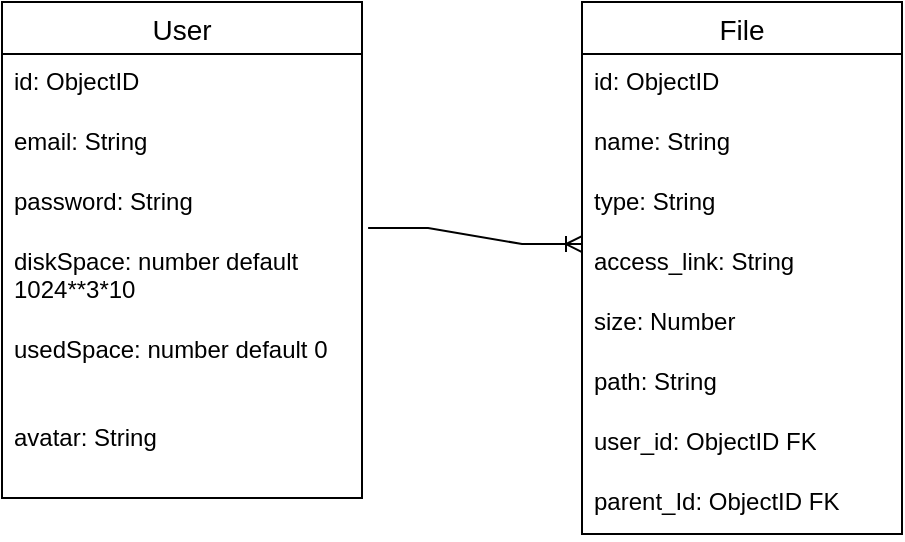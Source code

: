 <mxfile version="21.3.8" type="device">
  <diagram name="Страница 1" id="jtsjzYz751gcPq5hV8ZX">
    <mxGraphModel dx="1674" dy="806" grid="1" gridSize="10" guides="1" tooltips="1" connect="1" arrows="1" fold="1" page="1" pageScale="1" pageWidth="827" pageHeight="1169" math="0" shadow="0">
      <root>
        <mxCell id="0" />
        <mxCell id="1" parent="0" />
        <mxCell id="0ozjAAEZ4C_CavGXRtkN-1" value="User" style="swimlane;fontStyle=0;childLayout=stackLayout;horizontal=1;startSize=26;horizontalStack=0;resizeParent=1;resizeParentMax=0;resizeLast=0;collapsible=1;marginBottom=0;align=center;fontSize=14;" parent="1" vertex="1">
          <mxGeometry x="150" y="164" width="180" height="248" as="geometry" />
        </mxCell>
        <mxCell id="0ozjAAEZ4C_CavGXRtkN-2" value="&lt;font style=&quot;vertical-align: inherit;&quot;&gt;&lt;font style=&quot;vertical-align: inherit;&quot;&gt;id: ObjectID&lt;/font&gt;&lt;/font&gt;" style="text;strokeColor=none;fillColor=none;spacingLeft=4;spacingRight=4;overflow=hidden;rotatable=0;points=[[0,0.5],[1,0.5]];portConstraint=eastwest;fontSize=12;whiteSpace=wrap;html=1;" parent="0ozjAAEZ4C_CavGXRtkN-1" vertex="1">
          <mxGeometry y="26" width="180" height="30" as="geometry" />
        </mxCell>
        <mxCell id="0ozjAAEZ4C_CavGXRtkN-3" value="&lt;font style=&quot;vertical-align: inherit;&quot;&gt;&lt;font style=&quot;vertical-align: inherit;&quot;&gt;еmail: String&lt;/font&gt;&lt;/font&gt;" style="text;strokeColor=none;fillColor=none;spacingLeft=4;spacingRight=4;overflow=hidden;rotatable=0;points=[[0,0.5],[1,0.5]];portConstraint=eastwest;fontSize=12;whiteSpace=wrap;html=1;" parent="0ozjAAEZ4C_CavGXRtkN-1" vertex="1">
          <mxGeometry y="56" width="180" height="30" as="geometry" />
        </mxCell>
        <mxCell id="0ozjAAEZ4C_CavGXRtkN-4" value="&lt;font style=&quot;vertical-align: inherit;&quot;&gt;&lt;font style=&quot;vertical-align: inherit;&quot;&gt;password: String&lt;/font&gt;&lt;/font&gt;" style="text;strokeColor=none;fillColor=none;spacingLeft=4;spacingRight=4;overflow=hidden;rotatable=0;points=[[0,0.5],[1,0.5]];portConstraint=eastwest;fontSize=12;whiteSpace=wrap;html=1;" parent="0ozjAAEZ4C_CavGXRtkN-1" vertex="1">
          <mxGeometry y="86" width="180" height="30" as="geometry" />
        </mxCell>
        <mxCell id="0ozjAAEZ4C_CavGXRtkN-5" value="&lt;font style=&quot;vertical-align: inherit;&quot;&gt;&lt;font style=&quot;vertical-align: inherit;&quot;&gt;&lt;font style=&quot;vertical-align: inherit;&quot;&gt;&lt;font style=&quot;vertical-align: inherit;&quot;&gt;&lt;font style=&quot;vertical-align: inherit;&quot;&gt;&lt;font style=&quot;vertical-align: inherit;&quot;&gt;&lt;font style=&quot;vertical-align: inherit;&quot;&gt;&lt;font style=&quot;vertical-align: inherit;&quot;&gt;diskSpace: number default 1024**3*10&lt;/font&gt;&lt;/font&gt;&lt;/font&gt;&lt;/font&gt;&lt;/font&gt;&lt;/font&gt;&lt;/font&gt;&lt;/font&gt;" style="text;strokeColor=none;fillColor=none;spacingLeft=4;spacingRight=4;overflow=hidden;rotatable=0;points=[[0,0.5],[1,0.5]];portConstraint=eastwest;fontSize=12;whiteSpace=wrap;html=1;" parent="0ozjAAEZ4C_CavGXRtkN-1" vertex="1">
          <mxGeometry y="116" width="180" height="44" as="geometry" />
        </mxCell>
        <mxCell id="0ozjAAEZ4C_CavGXRtkN-7" value="&lt;font style=&quot;vertical-align: inherit;&quot;&gt;&lt;font style=&quot;vertical-align: inherit;&quot;&gt;&lt;font style=&quot;vertical-align: inherit;&quot;&gt;&lt;font style=&quot;vertical-align: inherit;&quot;&gt;&lt;font style=&quot;vertical-align: inherit;&quot;&gt;&lt;font style=&quot;vertical-align: inherit;&quot;&gt;&lt;font style=&quot;vertical-align: inherit;&quot;&gt;&lt;font style=&quot;vertical-align: inherit;&quot;&gt;&lt;font style=&quot;vertical-align: inherit;&quot;&gt;&lt;font style=&quot;vertical-align: inherit;&quot;&gt;usedSpace: number default 0&lt;/font&gt;&lt;/font&gt;&lt;/font&gt;&lt;/font&gt;&lt;/font&gt;&lt;/font&gt;&lt;/font&gt;&lt;/font&gt;&lt;/font&gt;&lt;/font&gt;" style="text;strokeColor=none;fillColor=none;spacingLeft=4;spacingRight=4;overflow=hidden;rotatable=0;points=[[0,0.5],[1,0.5]];portConstraint=eastwest;fontSize=12;whiteSpace=wrap;html=1;" parent="0ozjAAEZ4C_CavGXRtkN-1" vertex="1">
          <mxGeometry y="160" width="180" height="44" as="geometry" />
        </mxCell>
        <mxCell id="0ozjAAEZ4C_CavGXRtkN-8" value="&lt;font style=&quot;vertical-align: inherit;&quot;&gt;&lt;font style=&quot;vertical-align: inherit;&quot;&gt;&lt;font style=&quot;vertical-align: inherit;&quot;&gt;&lt;font style=&quot;vertical-align: inherit;&quot;&gt;&lt;font style=&quot;vertical-align: inherit;&quot;&gt;&lt;font style=&quot;vertical-align: inherit;&quot;&gt;&lt;font style=&quot;vertical-align: inherit;&quot;&gt;&lt;font style=&quot;vertical-align: inherit;&quot;&gt;&lt;font style=&quot;vertical-align: inherit;&quot;&gt;&lt;font style=&quot;vertical-align: inherit;&quot;&gt;&lt;font style=&quot;vertical-align: inherit;&quot;&gt;&lt;font style=&quot;vertical-align: inherit;&quot;&gt;avatar: String&lt;/font&gt;&lt;/font&gt;&lt;/font&gt;&lt;/font&gt;&lt;/font&gt;&lt;/font&gt;&lt;/font&gt;&lt;/font&gt;&lt;/font&gt;&lt;/font&gt;&lt;/font&gt;&lt;/font&gt;" style="text;strokeColor=none;fillColor=none;spacingLeft=4;spacingRight=4;overflow=hidden;rotatable=0;points=[[0,0.5],[1,0.5]];portConstraint=eastwest;fontSize=12;whiteSpace=wrap;html=1;" parent="0ozjAAEZ4C_CavGXRtkN-1" vertex="1">
          <mxGeometry y="204" width="180" height="44" as="geometry" />
        </mxCell>
        <mxCell id="0ozjAAEZ4C_CavGXRtkN-9" value="File" style="swimlane;fontStyle=0;childLayout=stackLayout;horizontal=1;startSize=26;horizontalStack=0;resizeParent=1;resizeParentMax=0;resizeLast=0;collapsible=1;marginBottom=0;align=center;fontSize=14;" parent="1" vertex="1">
          <mxGeometry x="440" y="164" width="160" height="266" as="geometry" />
        </mxCell>
        <mxCell id="0ozjAAEZ4C_CavGXRtkN-10" value="&lt;font style=&quot;vertical-align: inherit;&quot;&gt;&lt;font style=&quot;vertical-align: inherit;&quot;&gt;id: ObjectID&lt;/font&gt;&lt;/font&gt;" style="text;strokeColor=none;fillColor=none;spacingLeft=4;spacingRight=4;overflow=hidden;rotatable=0;points=[[0,0.5],[1,0.5]];portConstraint=eastwest;fontSize=12;whiteSpace=wrap;html=1;" parent="0ozjAAEZ4C_CavGXRtkN-9" vertex="1">
          <mxGeometry y="26" width="160" height="30" as="geometry" />
        </mxCell>
        <mxCell id="0ozjAAEZ4C_CavGXRtkN-11" value="&lt;font style=&quot;vertical-align: inherit;&quot;&gt;&lt;font style=&quot;vertical-align: inherit;&quot;&gt;name: String&lt;/font&gt;&lt;/font&gt;" style="text;strokeColor=none;fillColor=none;spacingLeft=4;spacingRight=4;overflow=hidden;rotatable=0;points=[[0,0.5],[1,0.5]];portConstraint=eastwest;fontSize=12;whiteSpace=wrap;html=1;" parent="0ozjAAEZ4C_CavGXRtkN-9" vertex="1">
          <mxGeometry y="56" width="160" height="30" as="geometry" />
        </mxCell>
        <mxCell id="0ozjAAEZ4C_CavGXRtkN-12" value="&lt;font style=&quot;vertical-align: inherit;&quot;&gt;&lt;font style=&quot;vertical-align: inherit;&quot;&gt;type: String&lt;/font&gt;&lt;/font&gt;" style="text;strokeColor=none;fillColor=none;spacingLeft=4;spacingRight=4;overflow=hidden;rotatable=0;points=[[0,0.5],[1,0.5]];portConstraint=eastwest;fontSize=12;whiteSpace=wrap;html=1;" parent="0ozjAAEZ4C_CavGXRtkN-9" vertex="1">
          <mxGeometry y="86" width="160" height="30" as="geometry" />
        </mxCell>
        <mxCell id="0ozjAAEZ4C_CavGXRtkN-15" value="&lt;font style=&quot;vertical-align: inherit;&quot;&gt;&lt;font style=&quot;vertical-align: inherit;&quot;&gt;аccess_link: String&lt;/font&gt;&lt;/font&gt;" style="text;strokeColor=none;fillColor=none;spacingLeft=4;spacingRight=4;overflow=hidden;rotatable=0;points=[[0,0.5],[1,0.5]];portConstraint=eastwest;fontSize=12;whiteSpace=wrap;html=1;" parent="0ozjAAEZ4C_CavGXRtkN-9" vertex="1">
          <mxGeometry y="116" width="160" height="30" as="geometry" />
        </mxCell>
        <mxCell id="0ozjAAEZ4C_CavGXRtkN-13" value="&lt;font style=&quot;vertical-align: inherit;&quot;&gt;&lt;font style=&quot;vertical-align: inherit;&quot;&gt;&lt;font style=&quot;vertical-align: inherit;&quot;&gt;&lt;font style=&quot;vertical-align: inherit;&quot;&gt;size: Number&lt;/font&gt;&lt;/font&gt;&lt;/font&gt;&lt;/font&gt;" style="text;strokeColor=none;fillColor=none;spacingLeft=4;spacingRight=4;overflow=hidden;rotatable=0;points=[[0,0.5],[1,0.5]];portConstraint=eastwest;fontSize=12;whiteSpace=wrap;html=1;" parent="0ozjAAEZ4C_CavGXRtkN-9" vertex="1">
          <mxGeometry y="146" width="160" height="30" as="geometry" />
        </mxCell>
        <mxCell id="ZpDLucb5h0SMMFgUtYIk-1" value="&lt;font style=&quot;vertical-align: inherit;&quot;&gt;&lt;font style=&quot;vertical-align: inherit;&quot;&gt;&lt;font style=&quot;vertical-align: inherit;&quot;&gt;&lt;font style=&quot;vertical-align: inherit;&quot;&gt;path: String&lt;/font&gt;&lt;/font&gt;&lt;/font&gt;&lt;/font&gt;" style="text;strokeColor=none;fillColor=none;spacingLeft=4;spacingRight=4;overflow=hidden;rotatable=0;points=[[0,0.5],[1,0.5]];portConstraint=eastwest;fontSize=12;whiteSpace=wrap;html=1;" vertex="1" parent="0ozjAAEZ4C_CavGXRtkN-9">
          <mxGeometry y="176" width="160" height="30" as="geometry" />
        </mxCell>
        <mxCell id="0ozjAAEZ4C_CavGXRtkN-14" value="&lt;font style=&quot;vertical-align: inherit;&quot;&gt;&lt;font style=&quot;vertical-align: inherit;&quot;&gt;&lt;font style=&quot;vertical-align: inherit;&quot;&gt;&lt;font style=&quot;vertical-align: inherit;&quot;&gt;user_id: ObjectID FK&lt;/font&gt;&lt;/font&gt;&lt;/font&gt;&lt;/font&gt;" style="text;strokeColor=none;fillColor=none;spacingLeft=4;spacingRight=4;overflow=hidden;rotatable=0;points=[[0,0.5],[1,0.5]];portConstraint=eastwest;fontSize=12;whiteSpace=wrap;html=1;" parent="0ozjAAEZ4C_CavGXRtkN-9" vertex="1">
          <mxGeometry y="206" width="160" height="30" as="geometry" />
        </mxCell>
        <mxCell id="0ozjAAEZ4C_CavGXRtkN-16" value="&lt;font style=&quot;vertical-align: inherit;&quot;&gt;&lt;font style=&quot;vertical-align: inherit;&quot;&gt;&lt;font style=&quot;vertical-align: inherit;&quot;&gt;&lt;font style=&quot;vertical-align: inherit;&quot;&gt;parent_Id: ObjectID FK&lt;/font&gt;&lt;/font&gt;&lt;/font&gt;&lt;/font&gt;" style="text;strokeColor=none;fillColor=none;spacingLeft=4;spacingRight=4;overflow=hidden;rotatable=0;points=[[0,0.5],[1,0.5]];portConstraint=eastwest;fontSize=12;whiteSpace=wrap;html=1;" parent="0ozjAAEZ4C_CavGXRtkN-9" vertex="1">
          <mxGeometry y="236" width="160" height="30" as="geometry" />
        </mxCell>
        <mxCell id="0ozjAAEZ4C_CavGXRtkN-17" value="" style="edgeStyle=entityRelationEdgeStyle;fontSize=12;html=1;endArrow=ERoneToMany;rounded=0;entryX=0;entryY=0.167;entryDx=0;entryDy=0;entryPerimeter=0;exitX=1.017;exitY=-0.068;exitDx=0;exitDy=0;exitPerimeter=0;" parent="1" source="0ozjAAEZ4C_CavGXRtkN-5" target="0ozjAAEZ4C_CavGXRtkN-15" edge="1">
          <mxGeometry width="100" height="100" relative="1" as="geometry">
            <mxPoint x="330" y="460" as="sourcePoint" />
            <mxPoint x="430" y="360" as="targetPoint" />
          </mxGeometry>
        </mxCell>
      </root>
    </mxGraphModel>
  </diagram>
</mxfile>
